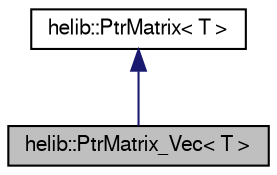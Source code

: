 digraph "helib::PtrMatrix_Vec&lt; T &gt;"
{
  edge [fontname="FreeSans",fontsize="10",labelfontname="FreeSans",labelfontsize="10"];
  node [fontname="FreeSans",fontsize="10",shape=record];
  Node0 [label="helib::PtrMatrix_Vec\< T \>",height=0.2,width=0.4,color="black", fillcolor="grey75", style="filled", fontcolor="black"];
  Node1 -> Node0 [dir="back",color="midnightblue",fontsize="10",style="solid"];
  Node1 [label="helib::PtrMatrix\< T \>",height=0.2,width=0.4,color="black", fillcolor="white", style="filled",URL="$structhelib_1_1_ptr_matrix.html",tooltip="An abstract class for an array of PtrVectors. "];
}
